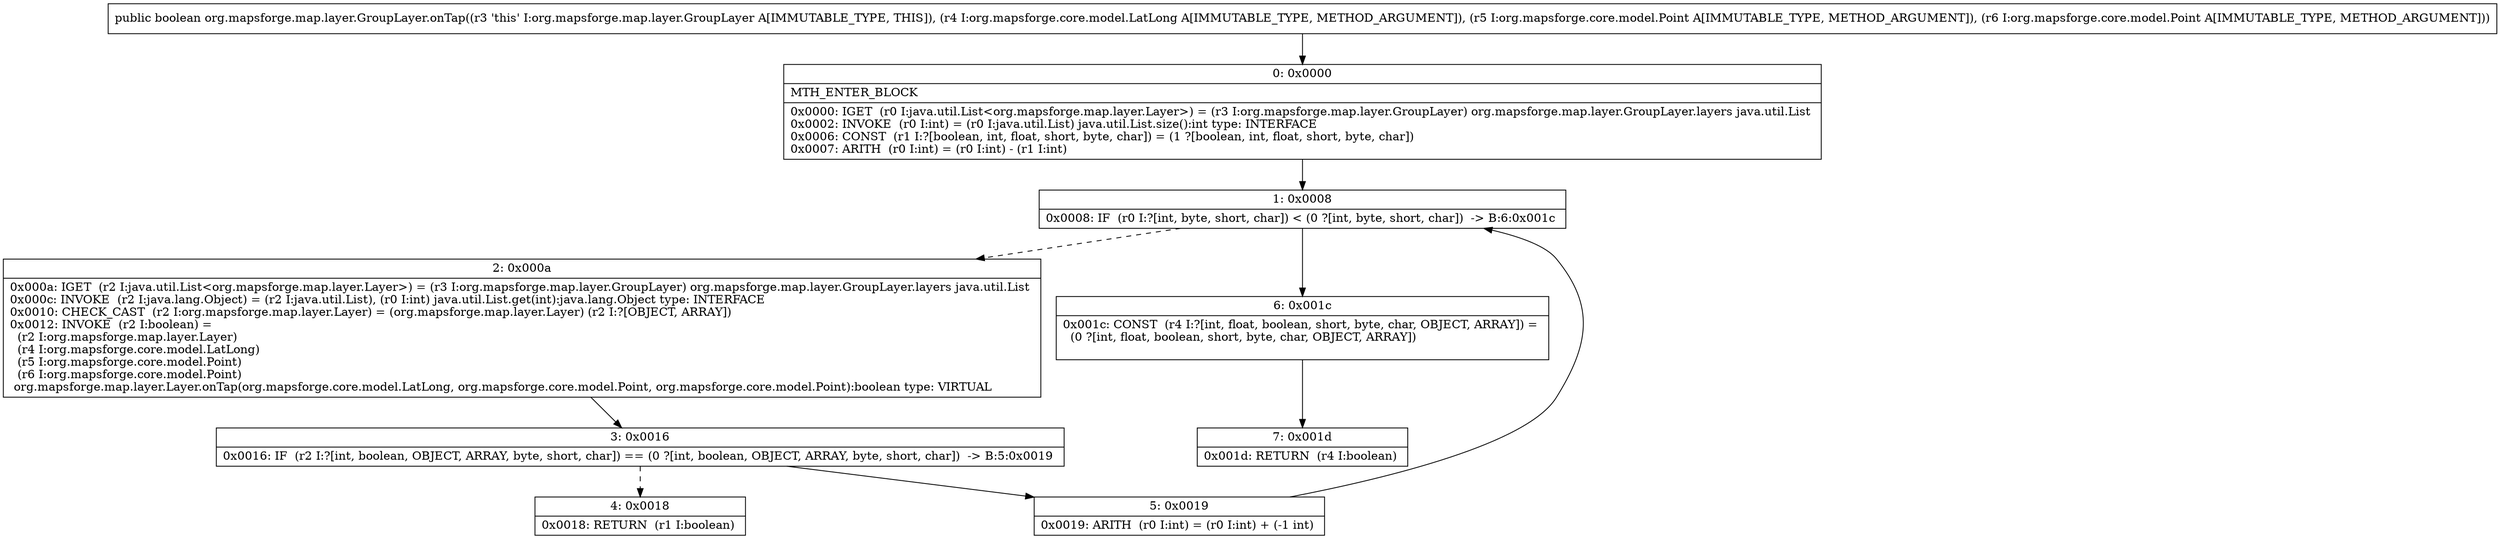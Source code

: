 digraph "CFG fororg.mapsforge.map.layer.GroupLayer.onTap(Lorg\/mapsforge\/core\/model\/LatLong;Lorg\/mapsforge\/core\/model\/Point;Lorg\/mapsforge\/core\/model\/Point;)Z" {
Node_0 [shape=record,label="{0\:\ 0x0000|MTH_ENTER_BLOCK\l|0x0000: IGET  (r0 I:java.util.List\<org.mapsforge.map.layer.Layer\>) = (r3 I:org.mapsforge.map.layer.GroupLayer) org.mapsforge.map.layer.GroupLayer.layers java.util.List \l0x0002: INVOKE  (r0 I:int) = (r0 I:java.util.List) java.util.List.size():int type: INTERFACE \l0x0006: CONST  (r1 I:?[boolean, int, float, short, byte, char]) = (1 ?[boolean, int, float, short, byte, char]) \l0x0007: ARITH  (r0 I:int) = (r0 I:int) \- (r1 I:int) \l}"];
Node_1 [shape=record,label="{1\:\ 0x0008|0x0008: IF  (r0 I:?[int, byte, short, char]) \< (0 ?[int, byte, short, char])  \-\> B:6:0x001c \l}"];
Node_2 [shape=record,label="{2\:\ 0x000a|0x000a: IGET  (r2 I:java.util.List\<org.mapsforge.map.layer.Layer\>) = (r3 I:org.mapsforge.map.layer.GroupLayer) org.mapsforge.map.layer.GroupLayer.layers java.util.List \l0x000c: INVOKE  (r2 I:java.lang.Object) = (r2 I:java.util.List), (r0 I:int) java.util.List.get(int):java.lang.Object type: INTERFACE \l0x0010: CHECK_CAST  (r2 I:org.mapsforge.map.layer.Layer) = (org.mapsforge.map.layer.Layer) (r2 I:?[OBJECT, ARRAY]) \l0x0012: INVOKE  (r2 I:boolean) = \l  (r2 I:org.mapsforge.map.layer.Layer)\l  (r4 I:org.mapsforge.core.model.LatLong)\l  (r5 I:org.mapsforge.core.model.Point)\l  (r6 I:org.mapsforge.core.model.Point)\l org.mapsforge.map.layer.Layer.onTap(org.mapsforge.core.model.LatLong, org.mapsforge.core.model.Point, org.mapsforge.core.model.Point):boolean type: VIRTUAL \l}"];
Node_3 [shape=record,label="{3\:\ 0x0016|0x0016: IF  (r2 I:?[int, boolean, OBJECT, ARRAY, byte, short, char]) == (0 ?[int, boolean, OBJECT, ARRAY, byte, short, char])  \-\> B:5:0x0019 \l}"];
Node_4 [shape=record,label="{4\:\ 0x0018|0x0018: RETURN  (r1 I:boolean) \l}"];
Node_5 [shape=record,label="{5\:\ 0x0019|0x0019: ARITH  (r0 I:int) = (r0 I:int) + (\-1 int) \l}"];
Node_6 [shape=record,label="{6\:\ 0x001c|0x001c: CONST  (r4 I:?[int, float, boolean, short, byte, char, OBJECT, ARRAY]) = \l  (0 ?[int, float, boolean, short, byte, char, OBJECT, ARRAY])\l \l}"];
Node_7 [shape=record,label="{7\:\ 0x001d|0x001d: RETURN  (r4 I:boolean) \l}"];
MethodNode[shape=record,label="{public boolean org.mapsforge.map.layer.GroupLayer.onTap((r3 'this' I:org.mapsforge.map.layer.GroupLayer A[IMMUTABLE_TYPE, THIS]), (r4 I:org.mapsforge.core.model.LatLong A[IMMUTABLE_TYPE, METHOD_ARGUMENT]), (r5 I:org.mapsforge.core.model.Point A[IMMUTABLE_TYPE, METHOD_ARGUMENT]), (r6 I:org.mapsforge.core.model.Point A[IMMUTABLE_TYPE, METHOD_ARGUMENT])) }"];
MethodNode -> Node_0;
Node_0 -> Node_1;
Node_1 -> Node_2[style=dashed];
Node_1 -> Node_6;
Node_2 -> Node_3;
Node_3 -> Node_4[style=dashed];
Node_3 -> Node_5;
Node_5 -> Node_1;
Node_6 -> Node_7;
}

